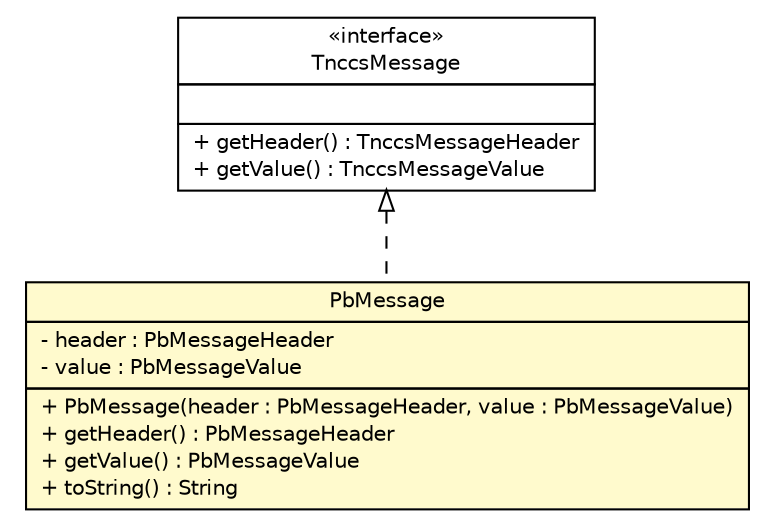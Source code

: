 #!/usr/local/bin/dot
#
# Class diagram 
# Generated by UMLGraph version R5_6 (http://www.umlgraph.org/)
#

digraph G {
	edge [fontname="Helvetica",fontsize=10,labelfontname="Helvetica",labelfontsize=10];
	node [fontname="Helvetica",fontsize=10,shape=plaintext];
	nodesep=0.25;
	ranksep=0.5;
	// de.hsbremen.tc.tnc.message.tnccs.message.TnccsMessage
	c97059 [label=<<table title="de.hsbremen.tc.tnc.message.tnccs.message.TnccsMessage" border="0" cellborder="1" cellspacing="0" cellpadding="2" port="p" href="../../../../../de/hsbremen/tc/tnc/message/tnccs/message/TnccsMessage.html">
		<tr><td><table border="0" cellspacing="0" cellpadding="1">
<tr><td align="center" balign="center"> &#171;interface&#187; </td></tr>
<tr><td align="center" balign="center"> TnccsMessage </td></tr>
		</table></td></tr>
		<tr><td><table border="0" cellspacing="0" cellpadding="1">
<tr><td align="left" balign="left">  </td></tr>
		</table></td></tr>
		<tr><td><table border="0" cellspacing="0" cellpadding="1">
<tr><td align="left" balign="left"> + getHeader() : TnccsMessageHeader </td></tr>
<tr><td align="left" balign="left"> + getValue() : TnccsMessageValue </td></tr>
		</table></td></tr>
		</table>>, URL="../../../../../de/hsbremen/tc/tnc/message/tnccs/message/TnccsMessage.html", fontname="Helvetica", fontcolor="black", fontsize=10.0];
	// org.ietf.nea.pb.message.PbMessage
	c97360 [label=<<table title="org.ietf.nea.pb.message.PbMessage" border="0" cellborder="1" cellspacing="0" cellpadding="2" port="p" bgcolor="lemonChiffon" href="./PbMessage.html">
		<tr><td><table border="0" cellspacing="0" cellpadding="1">
<tr><td align="center" balign="center"> PbMessage </td></tr>
		</table></td></tr>
		<tr><td><table border="0" cellspacing="0" cellpadding="1">
<tr><td align="left" balign="left"> - header : PbMessageHeader </td></tr>
<tr><td align="left" balign="left"> - value : PbMessageValue </td></tr>
		</table></td></tr>
		<tr><td><table border="0" cellspacing="0" cellpadding="1">
<tr><td align="left" balign="left"> + PbMessage(header : PbMessageHeader, value : PbMessageValue) </td></tr>
<tr><td align="left" balign="left"> + getHeader() : PbMessageHeader </td></tr>
<tr><td align="left" balign="left"> + getValue() : PbMessageValue </td></tr>
<tr><td align="left" balign="left"> + toString() : String </td></tr>
		</table></td></tr>
		</table>>, URL="./PbMessage.html", fontname="Helvetica", fontcolor="black", fontsize=10.0];
	//org.ietf.nea.pb.message.PbMessage implements de.hsbremen.tc.tnc.message.tnccs.message.TnccsMessage
	c97059:p -> c97360:p [dir=back,arrowtail=empty,style=dashed];
}

